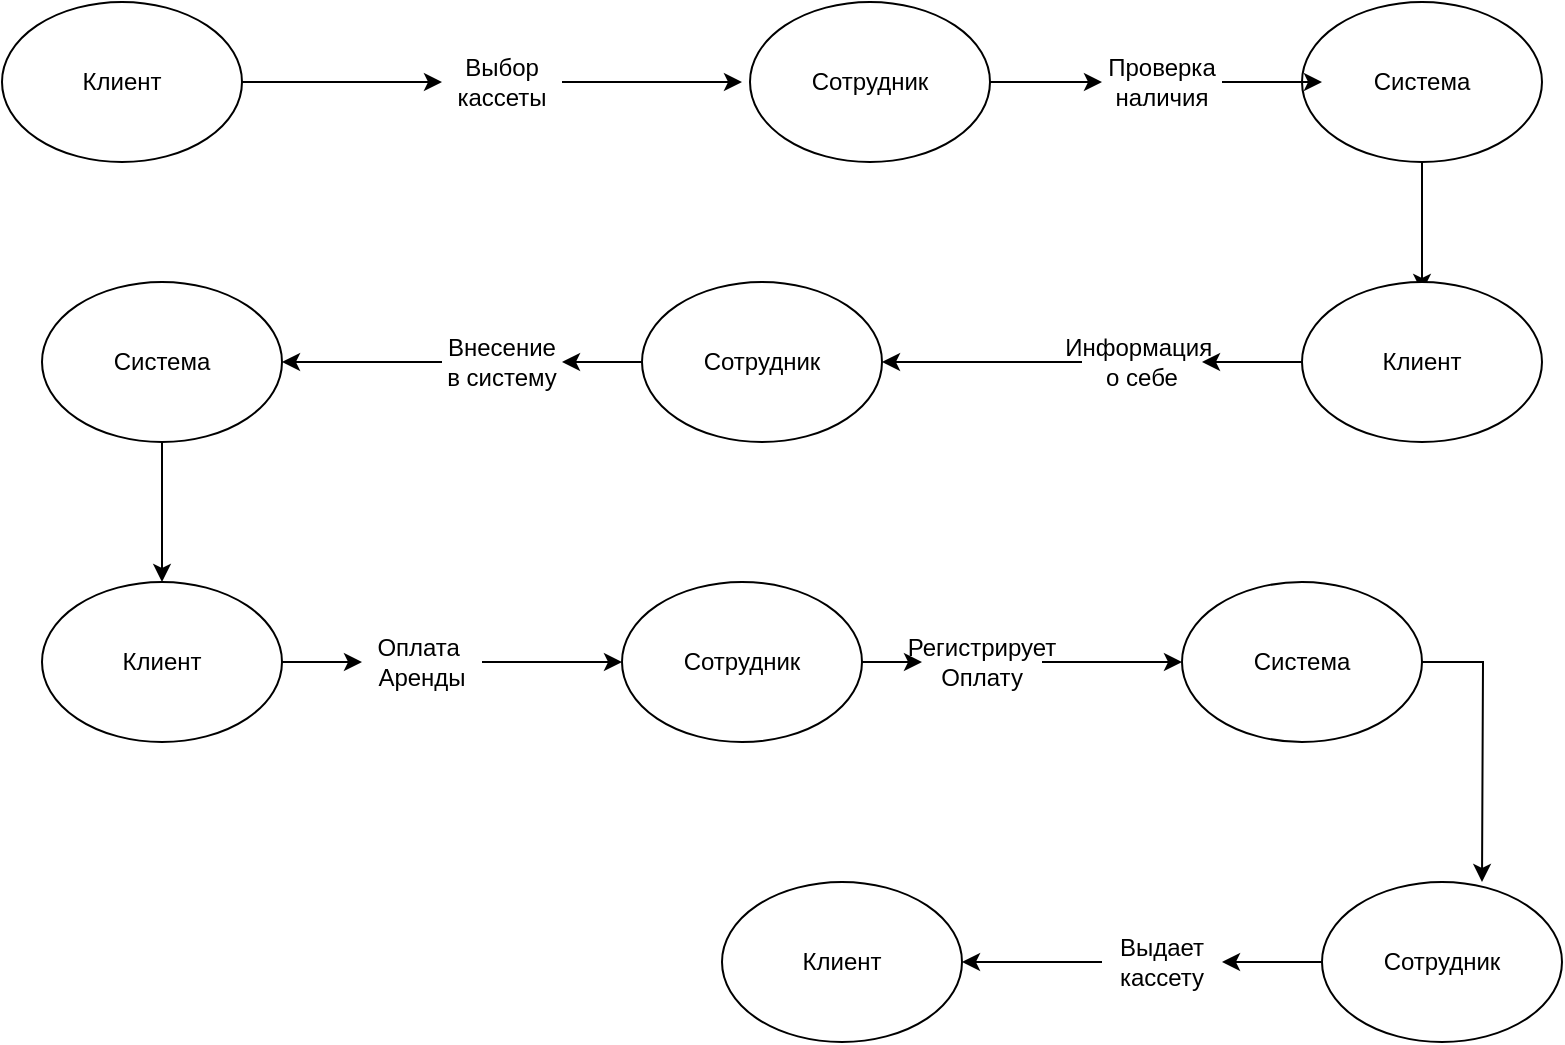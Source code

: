 <mxfile version="24.7.16">
  <diagram id="C5RBs43oDa-KdzZeNtuy" name="Page-1">
    <mxGraphModel dx="1728" dy="953" grid="1" gridSize="10" guides="1" tooltips="1" connect="1" arrows="1" fold="1" page="1" pageScale="1" pageWidth="827" pageHeight="1169" math="0" shadow="0">
      <root>
        <mxCell id="WIyWlLk6GJQsqaUBKTNV-0" />
        <mxCell id="WIyWlLk6GJQsqaUBKTNV-1" parent="WIyWlLk6GJQsqaUBKTNV-0" />
        <mxCell id="2qQD_KfwbI6GBeQ7GPVd-27" style="edgeStyle=orthogonalEdgeStyle;rounded=0;orthogonalLoop=1;jettySize=auto;html=1;" edge="1" parent="WIyWlLk6GJQsqaUBKTNV-1" source="2qQD_KfwbI6GBeQ7GPVd-20" target="2qQD_KfwbI6GBeQ7GPVd-28">
          <mxGeometry relative="1" as="geometry">
            <mxPoint x="290" y="80" as="targetPoint" />
          </mxGeometry>
        </mxCell>
        <mxCell id="2qQD_KfwbI6GBeQ7GPVd-20" value="" style="ellipse;whiteSpace=wrap;html=1;" vertex="1" parent="WIyWlLk6GJQsqaUBKTNV-1">
          <mxGeometry x="40" y="40" width="120" height="80" as="geometry" />
        </mxCell>
        <mxCell id="2qQD_KfwbI6GBeQ7GPVd-21" value="Клиент" style="text;html=1;align=center;verticalAlign=middle;whiteSpace=wrap;rounded=0;" vertex="1" parent="WIyWlLk6GJQsqaUBKTNV-1">
          <mxGeometry x="70" y="65" width="60" height="30" as="geometry" />
        </mxCell>
        <mxCell id="2qQD_KfwbI6GBeQ7GPVd-30" style="edgeStyle=orthogonalEdgeStyle;rounded=0;orthogonalLoop=1;jettySize=auto;html=1;" edge="1" parent="WIyWlLk6GJQsqaUBKTNV-1" source="2qQD_KfwbI6GBeQ7GPVd-22" target="2qQD_KfwbI6GBeQ7GPVd-31">
          <mxGeometry relative="1" as="geometry">
            <mxPoint x="620" y="80" as="targetPoint" />
          </mxGeometry>
        </mxCell>
        <mxCell id="2qQD_KfwbI6GBeQ7GPVd-22" value="" style="ellipse;whiteSpace=wrap;html=1;" vertex="1" parent="WIyWlLk6GJQsqaUBKTNV-1">
          <mxGeometry x="414" y="40" width="120" height="80" as="geometry" />
        </mxCell>
        <mxCell id="2qQD_KfwbI6GBeQ7GPVd-23" value="Сотрудник" style="text;html=1;align=center;verticalAlign=middle;whiteSpace=wrap;rounded=0;" vertex="1" parent="WIyWlLk6GJQsqaUBKTNV-1">
          <mxGeometry x="444" y="65" width="60" height="30" as="geometry" />
        </mxCell>
        <mxCell id="2qQD_KfwbI6GBeQ7GPVd-33" style="edgeStyle=orthogonalEdgeStyle;rounded=0;orthogonalLoop=1;jettySize=auto;html=1;" edge="1" parent="WIyWlLk6GJQsqaUBKTNV-1" source="2qQD_KfwbI6GBeQ7GPVd-24">
          <mxGeometry relative="1" as="geometry">
            <mxPoint x="750" y="185" as="targetPoint" />
          </mxGeometry>
        </mxCell>
        <mxCell id="2qQD_KfwbI6GBeQ7GPVd-24" value="" style="ellipse;whiteSpace=wrap;html=1;" vertex="1" parent="WIyWlLk6GJQsqaUBKTNV-1">
          <mxGeometry x="690" y="40" width="120" height="80" as="geometry" />
        </mxCell>
        <mxCell id="2qQD_KfwbI6GBeQ7GPVd-25" value="Система" style="text;html=1;align=center;verticalAlign=middle;whiteSpace=wrap;rounded=0;" vertex="1" parent="WIyWlLk6GJQsqaUBKTNV-1">
          <mxGeometry x="720" y="65" width="60" height="30" as="geometry" />
        </mxCell>
        <mxCell id="2qQD_KfwbI6GBeQ7GPVd-29" style="edgeStyle=orthogonalEdgeStyle;rounded=0;orthogonalLoop=1;jettySize=auto;html=1;" edge="1" parent="WIyWlLk6GJQsqaUBKTNV-1" source="2qQD_KfwbI6GBeQ7GPVd-28">
          <mxGeometry relative="1" as="geometry">
            <mxPoint x="410" y="80" as="targetPoint" />
          </mxGeometry>
        </mxCell>
        <mxCell id="2qQD_KfwbI6GBeQ7GPVd-28" value="Выбор кассеты" style="text;html=1;align=center;verticalAlign=middle;whiteSpace=wrap;rounded=0;" vertex="1" parent="WIyWlLk6GJQsqaUBKTNV-1">
          <mxGeometry x="260" y="65" width="60" height="30" as="geometry" />
        </mxCell>
        <mxCell id="2qQD_KfwbI6GBeQ7GPVd-32" style="edgeStyle=orthogonalEdgeStyle;rounded=0;orthogonalLoop=1;jettySize=auto;html=1;" edge="1" parent="WIyWlLk6GJQsqaUBKTNV-1" source="2qQD_KfwbI6GBeQ7GPVd-31">
          <mxGeometry relative="1" as="geometry">
            <mxPoint x="700" y="80" as="targetPoint" />
          </mxGeometry>
        </mxCell>
        <mxCell id="2qQD_KfwbI6GBeQ7GPVd-31" value="Проверка наличия" style="text;html=1;align=center;verticalAlign=middle;whiteSpace=wrap;rounded=0;" vertex="1" parent="WIyWlLk6GJQsqaUBKTNV-1">
          <mxGeometry x="590" y="65" width="60" height="30" as="geometry" />
        </mxCell>
        <mxCell id="2qQD_KfwbI6GBeQ7GPVd-37" style="edgeStyle=orthogonalEdgeStyle;rounded=0;orthogonalLoop=1;jettySize=auto;html=1;" edge="1" parent="WIyWlLk6GJQsqaUBKTNV-1" source="2qQD_KfwbI6GBeQ7GPVd-35" target="2qQD_KfwbI6GBeQ7GPVd-38">
          <mxGeometry relative="1" as="geometry">
            <mxPoint x="610" y="220" as="targetPoint" />
          </mxGeometry>
        </mxCell>
        <mxCell id="2qQD_KfwbI6GBeQ7GPVd-35" value="" style="ellipse;whiteSpace=wrap;html=1;" vertex="1" parent="WIyWlLk6GJQsqaUBKTNV-1">
          <mxGeometry x="690" y="180" width="120" height="80" as="geometry" />
        </mxCell>
        <mxCell id="2qQD_KfwbI6GBeQ7GPVd-36" value="Клиент" style="text;html=1;align=center;verticalAlign=middle;whiteSpace=wrap;rounded=0;" vertex="1" parent="WIyWlLk6GJQsqaUBKTNV-1">
          <mxGeometry x="720" y="205" width="60" height="30" as="geometry" />
        </mxCell>
        <mxCell id="2qQD_KfwbI6GBeQ7GPVd-39" style="edgeStyle=orthogonalEdgeStyle;rounded=0;orthogonalLoop=1;jettySize=auto;html=1;" edge="1" parent="WIyWlLk6GJQsqaUBKTNV-1" source="2qQD_KfwbI6GBeQ7GPVd-38">
          <mxGeometry relative="1" as="geometry">
            <mxPoint x="480" y="220" as="targetPoint" />
          </mxGeometry>
        </mxCell>
        <mxCell id="2qQD_KfwbI6GBeQ7GPVd-38" value="Информация&amp;nbsp;&lt;br&gt;о себе" style="text;html=1;align=center;verticalAlign=middle;whiteSpace=wrap;rounded=0;" vertex="1" parent="WIyWlLk6GJQsqaUBKTNV-1">
          <mxGeometry x="580" y="205" width="60" height="30" as="geometry" />
        </mxCell>
        <mxCell id="2qQD_KfwbI6GBeQ7GPVd-43" style="edgeStyle=orthogonalEdgeStyle;rounded=0;orthogonalLoop=1;jettySize=auto;html=1;" edge="1" parent="WIyWlLk6GJQsqaUBKTNV-1" source="2qQD_KfwbI6GBeQ7GPVd-41" target="2qQD_KfwbI6GBeQ7GPVd-44">
          <mxGeometry relative="1" as="geometry">
            <mxPoint x="290" y="220" as="targetPoint" />
          </mxGeometry>
        </mxCell>
        <mxCell id="2qQD_KfwbI6GBeQ7GPVd-41" value="" style="ellipse;whiteSpace=wrap;html=1;" vertex="1" parent="WIyWlLk6GJQsqaUBKTNV-1">
          <mxGeometry x="360" y="180" width="120" height="80" as="geometry" />
        </mxCell>
        <mxCell id="2qQD_KfwbI6GBeQ7GPVd-42" value="Сотрудник" style="text;html=1;align=center;verticalAlign=middle;whiteSpace=wrap;rounded=0;" vertex="1" parent="WIyWlLk6GJQsqaUBKTNV-1">
          <mxGeometry x="390" y="205" width="60" height="30" as="geometry" />
        </mxCell>
        <mxCell id="2qQD_KfwbI6GBeQ7GPVd-45" style="edgeStyle=orthogonalEdgeStyle;rounded=0;orthogonalLoop=1;jettySize=auto;html=1;" edge="1" parent="WIyWlLk6GJQsqaUBKTNV-1" source="2qQD_KfwbI6GBeQ7GPVd-44">
          <mxGeometry relative="1" as="geometry">
            <mxPoint x="180" y="220" as="targetPoint" />
          </mxGeometry>
        </mxCell>
        <mxCell id="2qQD_KfwbI6GBeQ7GPVd-44" value="Внесение в систему" style="text;html=1;align=center;verticalAlign=middle;whiteSpace=wrap;rounded=0;" vertex="1" parent="WIyWlLk6GJQsqaUBKTNV-1">
          <mxGeometry x="260" y="205" width="60" height="30" as="geometry" />
        </mxCell>
        <mxCell id="2qQD_KfwbI6GBeQ7GPVd-48" style="edgeStyle=orthogonalEdgeStyle;rounded=0;orthogonalLoop=1;jettySize=auto;html=1;" edge="1" parent="WIyWlLk6GJQsqaUBKTNV-1" source="2qQD_KfwbI6GBeQ7GPVd-46">
          <mxGeometry relative="1" as="geometry">
            <mxPoint x="120" y="330" as="targetPoint" />
          </mxGeometry>
        </mxCell>
        <mxCell id="2qQD_KfwbI6GBeQ7GPVd-46" value="" style="ellipse;whiteSpace=wrap;html=1;" vertex="1" parent="WIyWlLk6GJQsqaUBKTNV-1">
          <mxGeometry x="60" y="180" width="120" height="80" as="geometry" />
        </mxCell>
        <mxCell id="2qQD_KfwbI6GBeQ7GPVd-47" value="Система" style="text;html=1;align=center;verticalAlign=middle;whiteSpace=wrap;rounded=0;" vertex="1" parent="WIyWlLk6GJQsqaUBKTNV-1">
          <mxGeometry x="90" y="205" width="60" height="30" as="geometry" />
        </mxCell>
        <mxCell id="2qQD_KfwbI6GBeQ7GPVd-51" style="edgeStyle=orthogonalEdgeStyle;rounded=0;orthogonalLoop=1;jettySize=auto;html=1;" edge="1" parent="WIyWlLk6GJQsqaUBKTNV-1" source="2qQD_KfwbI6GBeQ7GPVd-49" target="2qQD_KfwbI6GBeQ7GPVd-52">
          <mxGeometry relative="1" as="geometry">
            <mxPoint x="250" y="370" as="targetPoint" />
          </mxGeometry>
        </mxCell>
        <mxCell id="2qQD_KfwbI6GBeQ7GPVd-49" value="" style="ellipse;whiteSpace=wrap;html=1;" vertex="1" parent="WIyWlLk6GJQsqaUBKTNV-1">
          <mxGeometry x="60" y="330" width="120" height="80" as="geometry" />
        </mxCell>
        <mxCell id="2qQD_KfwbI6GBeQ7GPVd-50" value="Клиент" style="text;html=1;align=center;verticalAlign=middle;whiteSpace=wrap;rounded=0;" vertex="1" parent="WIyWlLk6GJQsqaUBKTNV-1">
          <mxGeometry x="90" y="355" width="60" height="30" as="geometry" />
        </mxCell>
        <mxCell id="2qQD_KfwbI6GBeQ7GPVd-53" style="edgeStyle=orthogonalEdgeStyle;rounded=0;orthogonalLoop=1;jettySize=auto;html=1;" edge="1" parent="WIyWlLk6GJQsqaUBKTNV-1" source="2qQD_KfwbI6GBeQ7GPVd-52">
          <mxGeometry relative="1" as="geometry">
            <mxPoint x="350" y="370" as="targetPoint" />
          </mxGeometry>
        </mxCell>
        <mxCell id="2qQD_KfwbI6GBeQ7GPVd-52" value="Оплата&amp;nbsp;&lt;br&gt;Аренды" style="text;html=1;align=center;verticalAlign=middle;whiteSpace=wrap;rounded=0;" vertex="1" parent="WIyWlLk6GJQsqaUBKTNV-1">
          <mxGeometry x="220" y="355" width="60" height="30" as="geometry" />
        </mxCell>
        <mxCell id="2qQD_KfwbI6GBeQ7GPVd-56" style="edgeStyle=orthogonalEdgeStyle;rounded=0;orthogonalLoop=1;jettySize=auto;html=1;" edge="1" parent="WIyWlLk6GJQsqaUBKTNV-1" source="2qQD_KfwbI6GBeQ7GPVd-54" target="2qQD_KfwbI6GBeQ7GPVd-57">
          <mxGeometry relative="1" as="geometry">
            <mxPoint x="530" y="370" as="targetPoint" />
          </mxGeometry>
        </mxCell>
        <mxCell id="2qQD_KfwbI6GBeQ7GPVd-54" value="" style="ellipse;whiteSpace=wrap;html=1;" vertex="1" parent="WIyWlLk6GJQsqaUBKTNV-1">
          <mxGeometry x="350" y="330" width="120" height="80" as="geometry" />
        </mxCell>
        <mxCell id="2qQD_KfwbI6GBeQ7GPVd-55" value="Сотрудник" style="text;html=1;align=center;verticalAlign=middle;whiteSpace=wrap;rounded=0;" vertex="1" parent="WIyWlLk6GJQsqaUBKTNV-1">
          <mxGeometry x="380" y="355" width="60" height="30" as="geometry" />
        </mxCell>
        <mxCell id="2qQD_KfwbI6GBeQ7GPVd-58" style="edgeStyle=orthogonalEdgeStyle;rounded=0;orthogonalLoop=1;jettySize=auto;html=1;" edge="1" parent="WIyWlLk6GJQsqaUBKTNV-1" source="2qQD_KfwbI6GBeQ7GPVd-57">
          <mxGeometry relative="1" as="geometry">
            <mxPoint x="630" y="370" as="targetPoint" />
          </mxGeometry>
        </mxCell>
        <mxCell id="2qQD_KfwbI6GBeQ7GPVd-57" value="Регистрирует&lt;br&gt;Оплату" style="text;html=1;align=center;verticalAlign=middle;whiteSpace=wrap;rounded=0;" vertex="1" parent="WIyWlLk6GJQsqaUBKTNV-1">
          <mxGeometry x="500" y="355" width="60" height="30" as="geometry" />
        </mxCell>
        <mxCell id="2qQD_KfwbI6GBeQ7GPVd-61" style="edgeStyle=orthogonalEdgeStyle;rounded=0;orthogonalLoop=1;jettySize=auto;html=1;" edge="1" parent="WIyWlLk6GJQsqaUBKTNV-1" source="2qQD_KfwbI6GBeQ7GPVd-59">
          <mxGeometry relative="1" as="geometry">
            <mxPoint x="780" y="480" as="targetPoint" />
          </mxGeometry>
        </mxCell>
        <mxCell id="2qQD_KfwbI6GBeQ7GPVd-59" value="" style="ellipse;whiteSpace=wrap;html=1;" vertex="1" parent="WIyWlLk6GJQsqaUBKTNV-1">
          <mxGeometry x="630" y="330" width="120" height="80" as="geometry" />
        </mxCell>
        <mxCell id="2qQD_KfwbI6GBeQ7GPVd-60" value="Система" style="text;html=1;align=center;verticalAlign=middle;whiteSpace=wrap;rounded=0;" vertex="1" parent="WIyWlLk6GJQsqaUBKTNV-1">
          <mxGeometry x="660" y="355" width="60" height="30" as="geometry" />
        </mxCell>
        <mxCell id="2qQD_KfwbI6GBeQ7GPVd-64" style="edgeStyle=orthogonalEdgeStyle;rounded=0;orthogonalLoop=1;jettySize=auto;html=1;" edge="1" parent="WIyWlLk6GJQsqaUBKTNV-1" source="2qQD_KfwbI6GBeQ7GPVd-62" target="2qQD_KfwbI6GBeQ7GPVd-65">
          <mxGeometry relative="1" as="geometry">
            <mxPoint x="620" y="520" as="targetPoint" />
          </mxGeometry>
        </mxCell>
        <mxCell id="2qQD_KfwbI6GBeQ7GPVd-62" value="" style="ellipse;whiteSpace=wrap;html=1;" vertex="1" parent="WIyWlLk6GJQsqaUBKTNV-1">
          <mxGeometry x="700" y="480" width="120" height="80" as="geometry" />
        </mxCell>
        <mxCell id="2qQD_KfwbI6GBeQ7GPVd-63" value="Сотрудник" style="text;html=1;align=center;verticalAlign=middle;whiteSpace=wrap;rounded=0;" vertex="1" parent="WIyWlLk6GJQsqaUBKTNV-1">
          <mxGeometry x="730" y="505" width="60" height="30" as="geometry" />
        </mxCell>
        <mxCell id="2qQD_KfwbI6GBeQ7GPVd-66" style="edgeStyle=orthogonalEdgeStyle;rounded=0;orthogonalLoop=1;jettySize=auto;html=1;" edge="1" parent="WIyWlLk6GJQsqaUBKTNV-1" source="2qQD_KfwbI6GBeQ7GPVd-65">
          <mxGeometry relative="1" as="geometry">
            <mxPoint x="520" y="520" as="targetPoint" />
          </mxGeometry>
        </mxCell>
        <mxCell id="2qQD_KfwbI6GBeQ7GPVd-65" value="Выдает кассету" style="text;html=1;align=center;verticalAlign=middle;whiteSpace=wrap;rounded=0;" vertex="1" parent="WIyWlLk6GJQsqaUBKTNV-1">
          <mxGeometry x="590" y="505" width="60" height="30" as="geometry" />
        </mxCell>
        <mxCell id="2qQD_KfwbI6GBeQ7GPVd-67" value="" style="ellipse;whiteSpace=wrap;html=1;" vertex="1" parent="WIyWlLk6GJQsqaUBKTNV-1">
          <mxGeometry x="400" y="480" width="120" height="80" as="geometry" />
        </mxCell>
        <mxCell id="2qQD_KfwbI6GBeQ7GPVd-68" value="Клиент" style="text;html=1;align=center;verticalAlign=middle;whiteSpace=wrap;rounded=0;" vertex="1" parent="WIyWlLk6GJQsqaUBKTNV-1">
          <mxGeometry x="430" y="505" width="60" height="30" as="geometry" />
        </mxCell>
      </root>
    </mxGraphModel>
  </diagram>
</mxfile>
